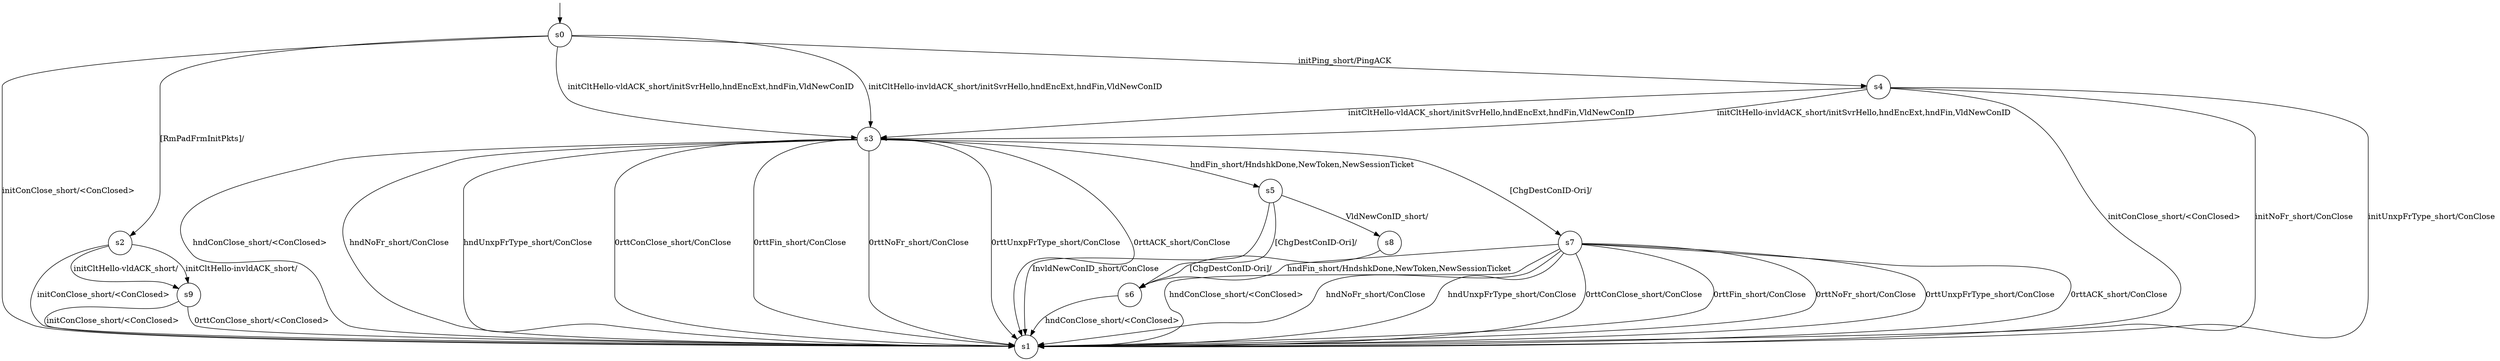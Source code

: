 digraph g {

s0 [shape="circle" label="s0"];
s1 [shape="circle" label="s1"];
s2 [shape="circle" label="s2"];
s3 [shape="circle" label="s3"];
s4 [shape="circle" label="s4"];
s5 [shape="circle" label="s5"];
s6 [shape="circle" label="s6"];
s7 [shape="circle" label="s7"];
s8 [shape="circle" label="s8"];
s9 [shape="circle" label="s9"];
s0 -> s4 [label="initPing_short/PingACK "];
s0 -> s1 [label="initConClose_short/<ConClosed> "];
s0 -> s3 [label="initCltHello-vldACK_short/initSvrHello,hndEncExt,hndFin,VldNewConID "];
s0 -> s3 [label="initCltHello-invldACK_short/initSvrHello,hndEncExt,hndFin,VldNewConID "];
s0 -> s2 [label="[RmPadFrmInitPkts]/ "];
s2 -> s1 [label="initConClose_short/<ConClosed> "];
s2 -> s9 [label="initCltHello-vldACK_short/ "];
s2 -> s9 [label="initCltHello-invldACK_short/ "];
s3 -> s5 [label="hndFin_short/HndshkDone,NewToken,NewSessionTicket "];
s3 -> s1 [label="hndConClose_short/<ConClosed> "];
s3 -> s1 [label="hndNoFr_short/ConClose "];
s3 -> s1 [label="hndUnxpFrType_short/ConClose "];
s3 -> s1 [label="0rttConClose_short/ConClose "];
s3 -> s1 [label="0rttFin_short/ConClose "];
s3 -> s1 [label="0rttNoFr_short/ConClose "];
s3 -> s1 [label="0rttUnxpFrType_short/ConClose "];
s3 -> s1 [label="0rttACK_short/ConClose "];
s3 -> s7 [label="[ChgDestConID-Ori]/ "];
s4 -> s1 [label="initConClose_short/<ConClosed> "];
s4 -> s3 [label="initCltHello-vldACK_short/initSvrHello,hndEncExt,hndFin,VldNewConID "];
s4 -> s3 [label="initCltHello-invldACK_short/initSvrHello,hndEncExt,hndFin,VldNewConID "];
s4 -> s1 [label="initNoFr_short/ConClose "];
s4 -> s1 [label="initUnxpFrType_short/ConClose "];
s5 -> s8 [label="VldNewConID_short/ "];
s5 -> s1 [label="InvldNewConID_short/ConClose "];
s5 -> s6 [label="[ChgDestConID-Ori]/ "];
s6 -> s1 [label="hndConClose_short/<ConClosed> "];
s7 -> s6 [label="hndFin_short/HndshkDone,NewToken,NewSessionTicket "];
s7 -> s1 [label="hndConClose_short/<ConClosed> "];
s7 -> s1 [label="hndNoFr_short/ConClose "];
s7 -> s1 [label="hndUnxpFrType_short/ConClose "];
s7 -> s1 [label="0rttConClose_short/ConClose "];
s7 -> s1 [label="0rttFin_short/ConClose "];
s7 -> s1 [label="0rttNoFr_short/ConClose "];
s7 -> s1 [label="0rttUnxpFrType_short/ConClose "];
s7 -> s1 [label="0rttACK_short/ConClose "];
s8 -> s6 [label="[ChgDestConID-Ori]/ "];
s9 -> s1 [label="initConClose_short/<ConClosed> "];
s9 -> s1 [label="0rttConClose_short/<ConClosed> "];

__start0 [label="" shape="none" width="0" height="0"];
__start0 -> s0;

}
